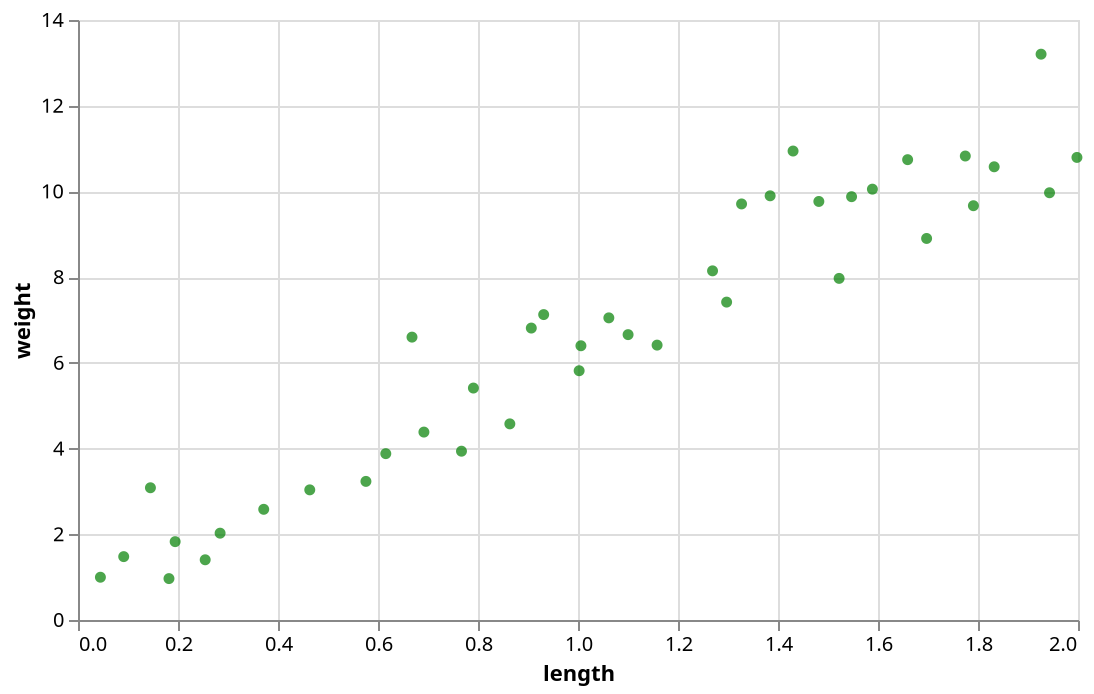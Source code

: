 {
  "config": {
    "view": {
      "continuousWidth": 400,
      "continuousHeight": 300
    }
  },
  "data": {
    "name": "data-b6b36d9253ffa44549ee85a5d64b6eb6"
  },
  "mark": {
    "type": "point",
    "color": "green",
    "filled": true
  },
  "encoding": {
    "x": {
      "type": "quantitative",
      "field": "length"
    },
    "y": {
      "type": "quantitative",
      "field": "weight"
    }
  },
  "height": 300,
  "width": 500,
  "$schema": "https://vega.github.io/schema/vega-lite/v5.json",
  "datasets": {
    "data-b6b36d9253ffa44549ee85a5d64b6eb6": [
      {
        "length": 0.8636790430972607,
        "weight": 4.576361037001124
      },
      {
        "length": 1.9261422504970944,
        "weight": 13.202452240297143
      },
      {
        "length": 0.4635223269063644,
        "weight": 3.036717957612905
      },
      {
        "length": 1.659269208383312,
        "weight": 10.741236182681416
      },
      {
        "length": 0.19430885385429708,
        "weight": 1.8282080103323208
      },
      {
        "length": 0.04481789861428447,
        "weight": 0.9978944887899464
      },
      {
        "length": 0.25439884335892937,
        "weight": 1.4050286615609828
      },
      {
        "length": 1.1001689778262722,
        "weight": 6.658544218660192
      },
      {
        "length": 1.9978725971978604,
        "weight": 10.793341712878705
      },
      {
        "length": 1.00228938297457,
        "weight": 5.816130197227949
      },
      {
        "length": 1.269087747645001,
        "weight": 8.14709171213338
      },
      {
        "length": 0.6155816412329262,
        "weight": 3.8814700785811547
      },
      {
        "length": 1.430134918262468,
        "weight": 10.942452943373507
      },
      {
        "length": 1.0616820749689326,
        "weight": 7.050004673208427
      },
      {
        "length": 0.2842007136313087,
        "weight": 2.0259473636361065
      },
      {
        "length": 0.790796632453904,
        "weight": 5.412164286624593
      },
      {
        "length": 1.9430446949938083,
        "weight": 9.969047660376281
      },
      {
        "length": 0.1448579115838513,
        "weight": 3.0855539261640805
      },
      {
        "length": 0.9313538600000172,
        "weight": 7.126420940707391
      },
      {
        "length": 1.790821845529422,
        "weight": 9.666842021995915
      },
      {
        "length": 0.18194088602394864,
        "weight": 0.9660688867970529
      },
      {
        "length": 0.6680020152213719,
        "weight": 6.6004067700389495
      },
      {
        "length": 1.481690661909318,
        "weight": 9.76601245186589
      },
      {
        "length": 0.5758672037560256,
        "weight": 3.2341883032876337
      },
      {
        "length": 1.7746097947686443,
        "weight": 10.826327046810647
      },
      {
        "length": 1.0058645065193186,
        "weight": 6.3989427144772195
      },
      {
        "length": 1.5222278801204971,
        "weight": 7.970989072227188
      },
      {
        "length": 1.5888137071881239,
        "weight": 10.052971989802893
      },
      {
        "length": 0.3714529237948939,
        "weight": 2.5827469509487457
      },
      {
        "length": 1.2972445915032906,
        "weight": 7.4175478369773735
      },
      {
        "length": 1.3271308108279647,
        "weight": 9.708141426694272
      },
      {
        "length": 0.9066035456620644,
        "weight": 6.811819097396922
      },
      {
        "length": 1.697223012379464,
        "weight": 8.902665018051042
      },
      {
        "length": 0.7669692466886153,
        "weight": 3.9387370250353544
      },
      {
        "length": 0.6918259683827501,
        "weight": 4.384694352965299
      },
      {
        "length": 1.5471471399891856,
        "weight": 9.877240942967013
      },
      {
        "length": 1.3842759805475549,
        "weight": 9.897884290328975
      },
      {
        "length": 1.1581849350007274,
        "weight": 6.414029739258383
      },
      {
        "length": 0.09142003290228187,
        "weight": 1.4787104396491553
      },
      {
        "length": 1.832353950861439,
        "weight": 10.574916090691092
      }
    ]
  }
}